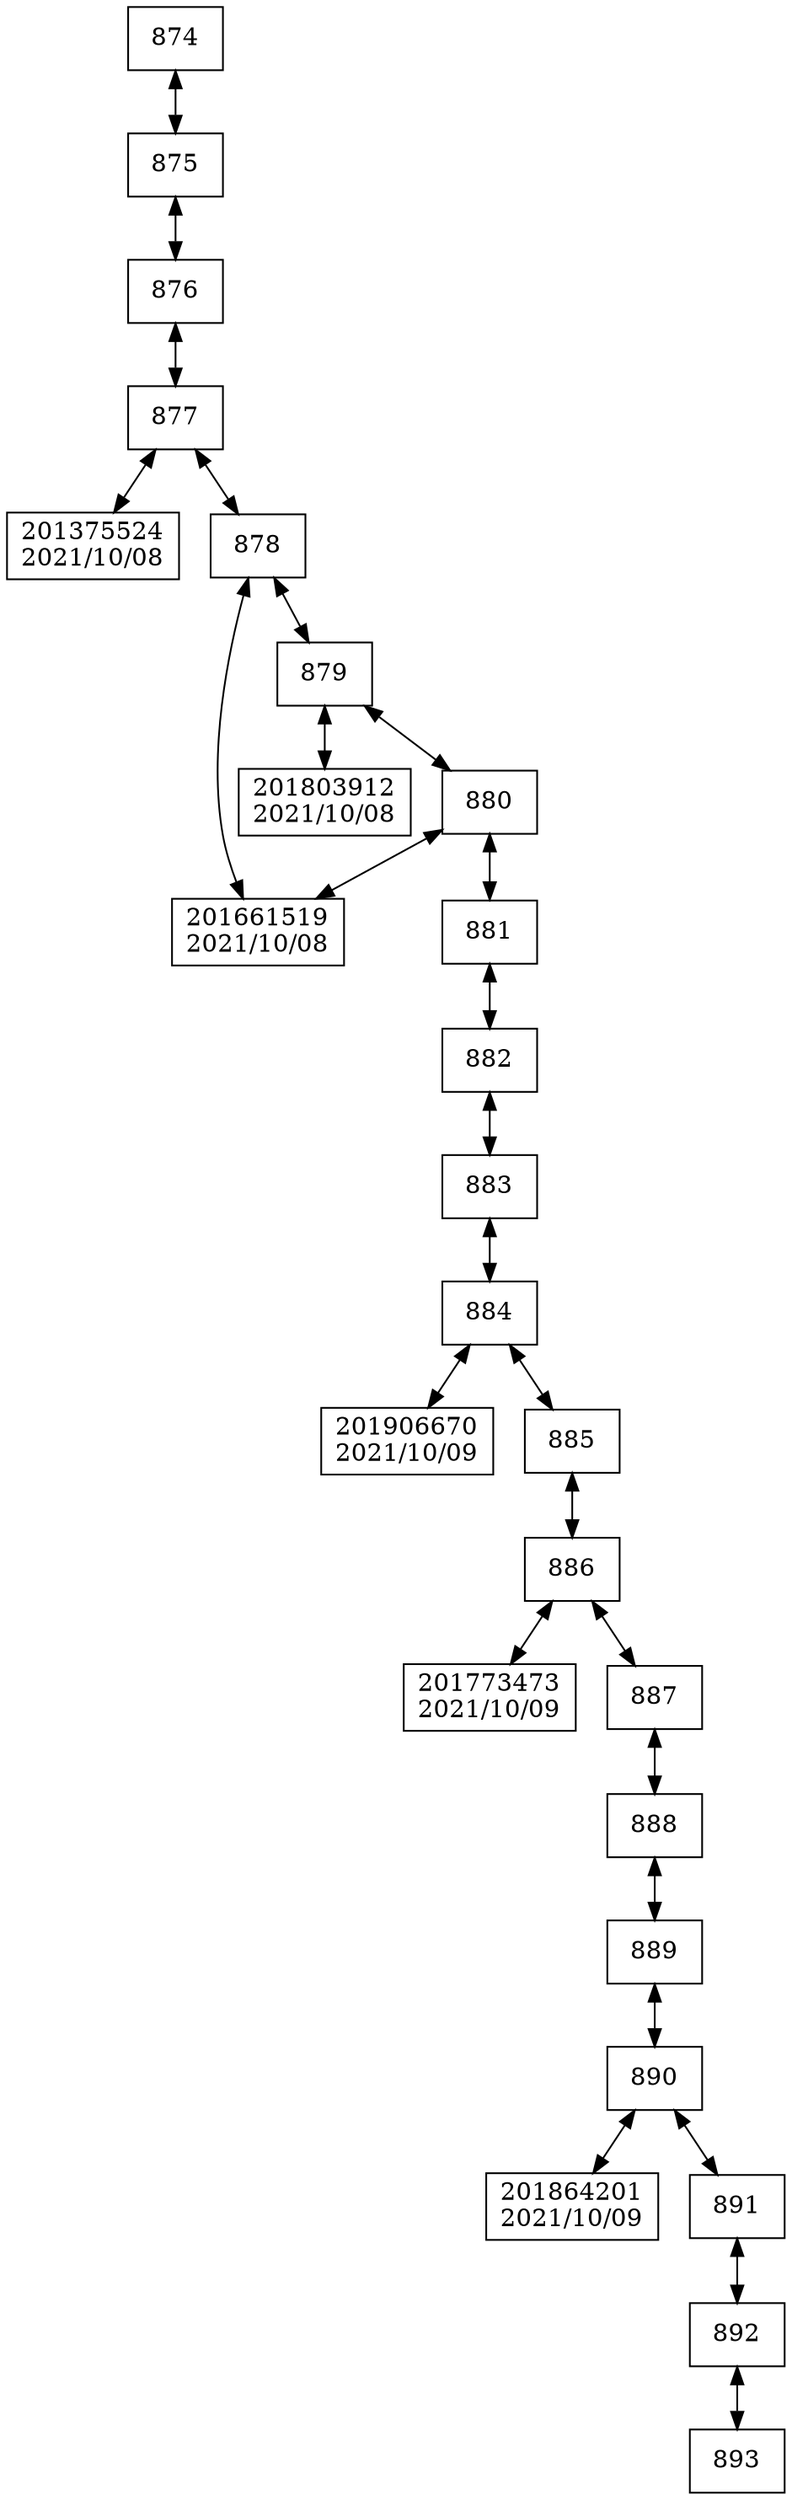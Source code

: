 digraph G{
 rankdir = TB; 
node [shape=box]; 
compound=true; 
"874"[label="874"];
"875"[label="875"];
"876"[label="876"];
"877"[label="877"];
"201375524"[label="201375524
2021/10/08"];
"878"[label="878"];
"201661519"[label="201661519
2021/10/08"];
"879"[label="879"];
"201803912"[label="201803912
2021/10/08"];
"880"[label="880"];
"201661519"[label="201661519
2021/10/08"];
"881"[label="881"];
"882"[label="882"];
"883"[label="883"];
"884"[label="884"];
"201906670"[label="201906670
2021/10/09"];
"885"[label="885"];
"886"[label="886"];
"201773473"[label="201773473
2021/10/09"];
"887"[label="887"];
"888"[label="888"];
"889"[label="889"];
"890"[label="890"];
"201864201"[label="201864201
2021/10/09"];
"891"[label="891"];
"892"[label="892"];
"893"[label="893"];
"874" -> "875"[dir="both"];
"875" -> "876"[dir="both"];
"876" -> "877"[dir="both"];
"877" -> "201375524"[dir="both"];
"877" -> "878"[dir="both"];
"878" -> "201661519"[dir="both"];
"878" -> "879"[dir="both"];
"879" -> "201803912"[dir="both"];
"879" -> "880"[dir="both"];
"880" -> "201661519"[dir="both"];
"880" -> "881"[dir="both"];
"881" -> "882"[dir="both"];
"882" -> "883"[dir="both"];
"883" -> "884"[dir="both"];
"884" -> "201906670"[dir="both"];
"884" -> "885"[dir="both"];
"885" -> "886"[dir="both"];
"886" -> "201773473"[dir="both"];
"886" -> "887"[dir="both"];
"887" -> "888"[dir="both"];
"888" -> "889"[dir="both"];
"889" -> "890"[dir="both"];
"890" -> "201864201"[dir="both"];
"890" -> "891"[dir="both"];
"891" -> "892"[dir="both"];
"892" -> "893"[dir="both"];

}

